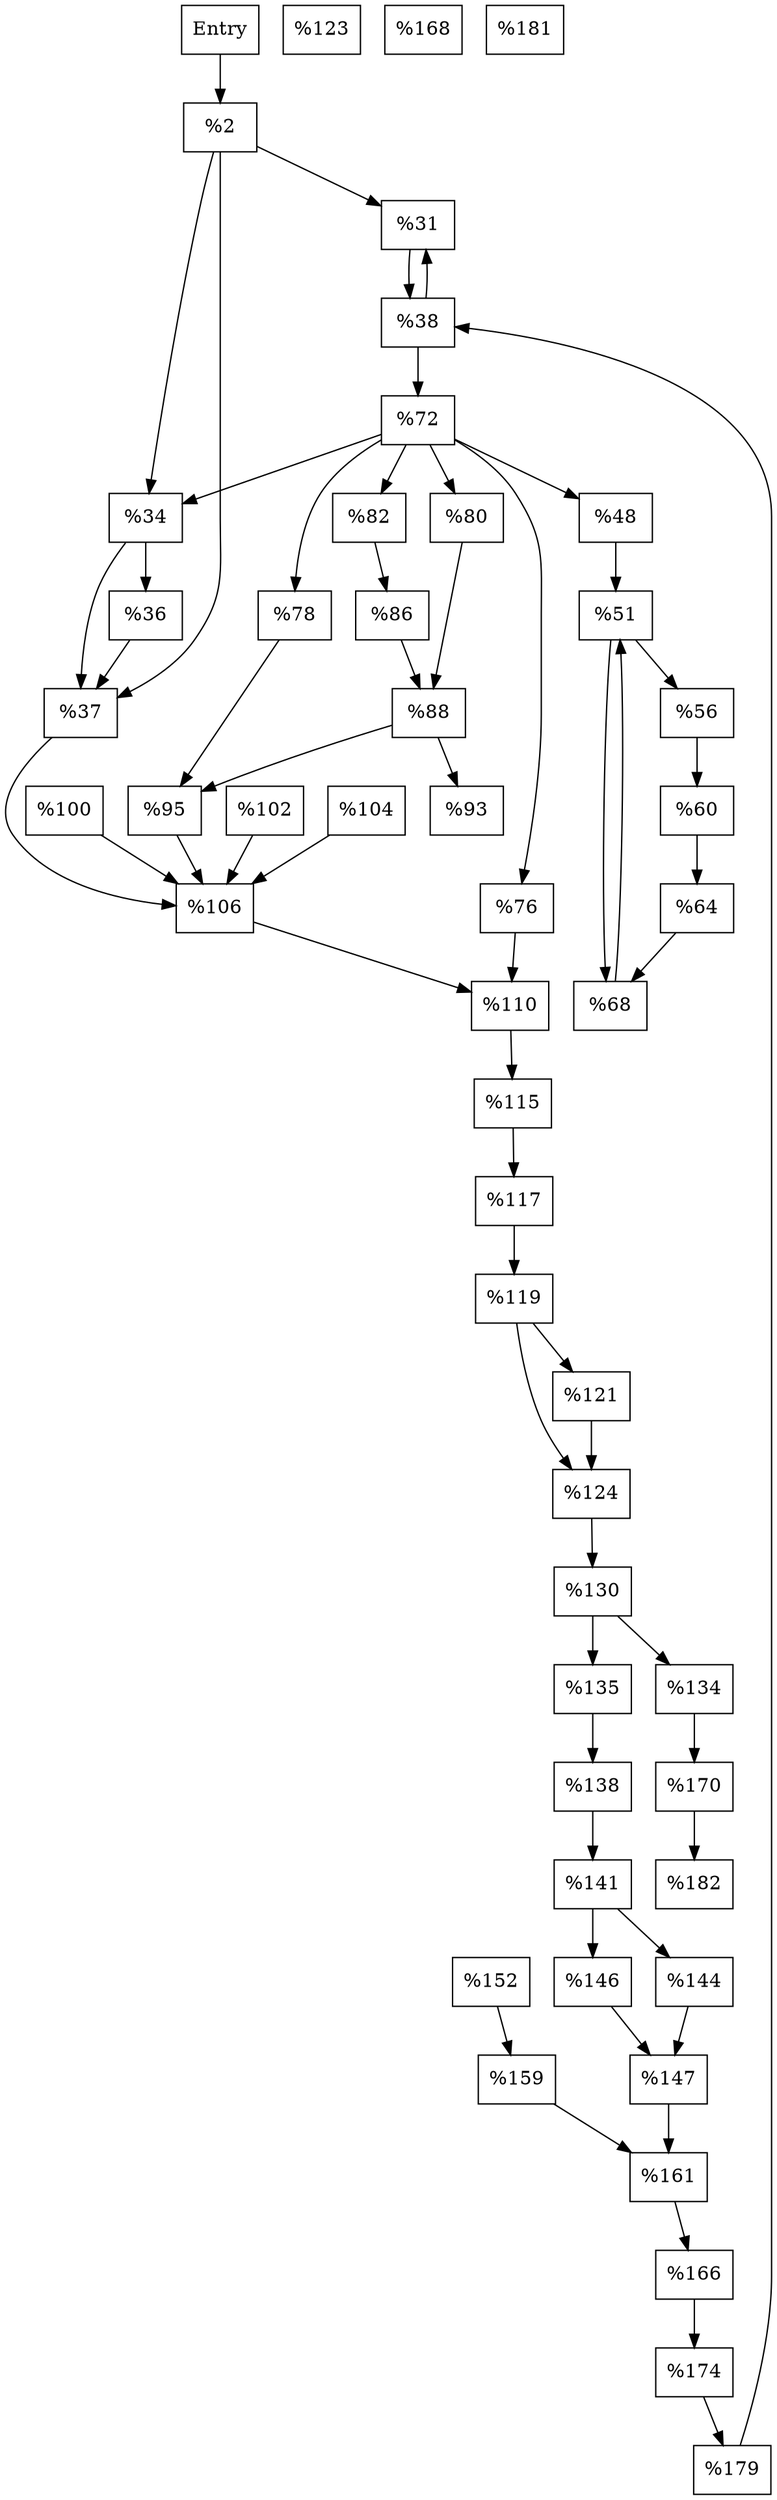 digraph CFG {
    node [shape=rectangle];

    start [label="Entry"];
    block2 [label="%2"];
    block31 [label="%31"];
    block34 [label="%34"];
    block36 [label="%36"];
    block37 [label="%37"];
    block38 [label="%38"];
    block48 [label="%48"];
    block51 [label="%51"];
    block56 [label="%56"];
    block60 [label="%60"];
    block64 [label="%64"];
    block68 [label="%68"];
    block72 [label="%72"];
    block76 [label="%76"];
    block78 [label="%78"];
    block80 [label="%80"];
    block82 [label="%82"];
    block86 [label="%86"];
    block88 [label="%88"];
    block93 [label="%93"];
    block95 [label="%95"];
    block100 [label="%100"];
    block102 [label="%102"];
    block104 [label="%104"];
    block106 [label="%106"];
    block110 [label="%110"];
    block115 [label="%115"];
    block117 [label="%117"];
    block119 [label="%119"];
    block121 [label="%121"];
    block123 [label="%123"];
    block124 [label="%124"];
    block130 [label="%130"];
    block134 [label="%134"];
    block135 [label="%135"];
    block138 [label="%138"];
    block141 [label="%141"];
    block144 [label="%144"];
    block146 [label="%146"];
    block147 [label="%147"];
    block152 [label="%152"];
    block159 [label="%159"];
    block161 [label="%161"];
    block166 [label="%166"];
    block168 [label="%168"];
    block170 [label="%170"];
    block174 [label="%174"];
    block179 [label="%179"];
    block181 [label="%181"];
    block182 [label="%182"];

    start -> block2;
    block2 -> block37;
    block2 -> block34;
    block2 -> block31;

    block31 -> block38;

    block34 -> block36;
    block34 -> block37;

    block36 -> block37;

    block37 -> block106;

    block38 -> block72;
    block38 -> block31;

    block72 -> block48;
    block72 -> block34;

    block48 -> block51;

    block51 -> block56;
    block51 -> block68;

    block56 -> block60;

    block60 -> block64;

    block64 -> block68;

    block68 -> block51;

    block72 -> block76;
    block72 -> block78;
    block72 -> block80;
    block72 -> block82;

    block76 -> block110;

    block78 -> block95;

    block80 -> block88;

    block82 -> block86;

    block86 -> block88;

    block88 -> block93;
    block88 -> block95;

    block95 -> block106;

    block100 -> block106;

    block102 -> block106;

    block104 -> block106;

    block106 -> block110;

    block110 -> block115;

    block115 -> block117;

    block117 -> block119;

    block119 -> block121;
    block119 -> block124;

    block121 -> block124;

    block124 -> block130;

    block130 -> block134;
    block130 -> block135;

    block134 -> block170;

    block135 -> block138;

    block138 -> block141;

    block141 -> block144;
    block141 -> block146;

    block144 -> block147;
    block146 -> block147;

    block147 -> block161;

    block152 -> block159;

    block159 -> block161;

    block161 -> block166;

    block166 -> block174;

    block170 -> block182;

    block174 -> block179;

    block179 -> block38;
}